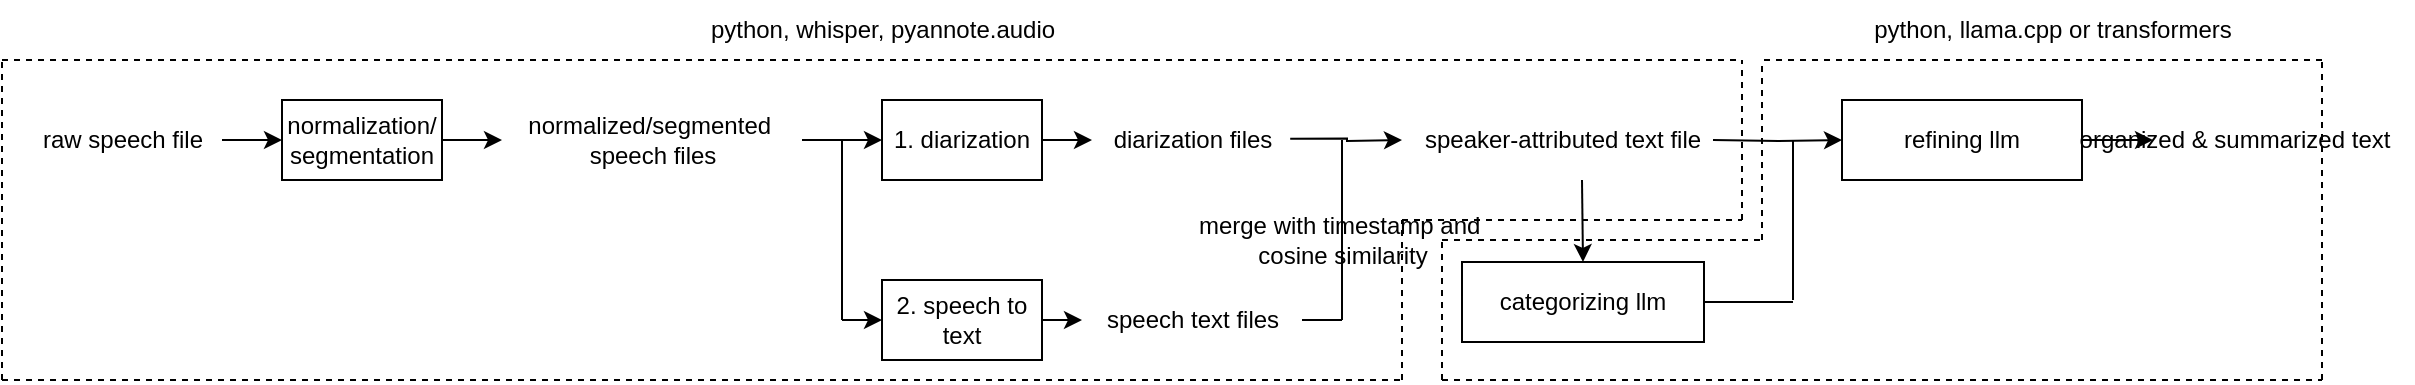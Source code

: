 <mxfile version="28.2.5">
  <diagram name="Page-1" id="2ygqq5YEsVggvZt9C7O7">
    <mxGraphModel dx="1181" dy="658" grid="1" gridSize="10" guides="1" tooltips="1" connect="1" arrows="1" fold="1" page="1" pageScale="1" pageWidth="850" pageHeight="1100" math="0" shadow="0" adaptiveColors="none">
      <root>
        <mxCell id="0" />
        <mxCell id="1" parent="0" />
        <mxCell id="rQRGydB8hujRipLv5s7F-52" value="merge with timestamp and&amp;nbsp;&lt;div&gt;cosine similarity&lt;/div&gt;" style="text;html=1;align=center;verticalAlign=middle;resizable=0;points=[];autosize=1;strokeColor=none;fillColor=none;" vertex="1" parent="1">
          <mxGeometry x="895" y="730" width="170" height="40" as="geometry" />
        </mxCell>
        <mxCell id="rQRGydB8hujRipLv5s7F-81" value="normalization/&lt;div&gt;segmentation&lt;/div&gt;" style="whiteSpace=wrap;html=1;" vertex="1" parent="1">
          <mxGeometry x="450" y="680" width="80" height="40" as="geometry" />
        </mxCell>
        <mxCell id="rQRGydB8hujRipLv5s7F-82" style="edgeStyle=orthogonalEdgeStyle;rounded=0;orthogonalLoop=1;jettySize=auto;html=1;entryX=0;entryY=0.5;entryDx=0;entryDy=0;" edge="1" parent="1" source="rQRGydB8hujRipLv5s7F-83">
          <mxGeometry relative="1" as="geometry">
            <mxPoint x="450" y="700" as="targetPoint" />
          </mxGeometry>
        </mxCell>
        <mxCell id="rQRGydB8hujRipLv5s7F-83" value="raw speech file" style="text;html=1;align=center;verticalAlign=middle;resizable=0;points=[];autosize=1;strokeColor=none;fillColor=none;" vertex="1" parent="1">
          <mxGeometry x="320" y="685" width="100" height="30" as="geometry" />
        </mxCell>
        <mxCell id="rQRGydB8hujRipLv5s7F-84" value="1. diarization" style="rounded=0;whiteSpace=wrap;html=1;" vertex="1" parent="1">
          <mxGeometry x="750" y="680" width="80" height="40" as="geometry" />
        </mxCell>
        <mxCell id="rQRGydB8hujRipLv5s7F-85" style="edgeStyle=orthogonalEdgeStyle;rounded=0;orthogonalLoop=1;jettySize=auto;html=1;entryX=0;entryY=0.5;entryDx=0;entryDy=0;" edge="1" parent="1" source="rQRGydB8hujRipLv5s7F-86" target="rQRGydB8hujRipLv5s7F-84">
          <mxGeometry relative="1" as="geometry" />
        </mxCell>
        <mxCell id="rQRGydB8hujRipLv5s7F-86" value="normalized/segmented&amp;nbsp;&lt;div&gt;speech files&lt;/div&gt;" style="text;html=1;align=center;verticalAlign=middle;resizable=0;points=[];autosize=1;strokeColor=none;fillColor=none;" vertex="1" parent="1">
          <mxGeometry x="560" y="680" width="150" height="40" as="geometry" />
        </mxCell>
        <mxCell id="rQRGydB8hujRipLv5s7F-87" style="edgeStyle=orthogonalEdgeStyle;rounded=0;orthogonalLoop=1;jettySize=auto;html=1;entryX=0;entryY=0.5;entryDx=0;entryDy=0;" edge="1" parent="1" target="rQRGydB8hujRipLv5s7F-92">
          <mxGeometry relative="1" as="geometry">
            <mxPoint x="1165.5" y="700" as="sourcePoint" />
          </mxGeometry>
        </mxCell>
        <mxCell id="rQRGydB8hujRipLv5s7F-88" style="edgeStyle=orthogonalEdgeStyle;rounded=0;orthogonalLoop=1;jettySize=auto;html=1;exitX=0.991;exitY=0.478;exitDx=0;exitDy=0;exitPerimeter=0;" edge="1" parent="1" source="rQRGydB8hujRipLv5s7F-89">
          <mxGeometry relative="1" as="geometry">
            <mxPoint x="1010" y="700" as="targetPoint" />
            <mxPoint x="950" y="699.83" as="sourcePoint" />
          </mxGeometry>
        </mxCell>
        <mxCell id="rQRGydB8hujRipLv5s7F-89" value="diarization files" style="text;html=1;align=center;verticalAlign=middle;resizable=0;points=[];autosize=1;strokeColor=none;fillColor=none;" vertex="1" parent="1">
          <mxGeometry x="855" y="685" width="100" height="30" as="geometry" />
        </mxCell>
        <mxCell id="rQRGydB8hujRipLv5s7F-90" value="categorizing llm" style="rounded=0;whiteSpace=wrap;html=1;" vertex="1" parent="1">
          <mxGeometry x="1040" y="761" width="121" height="40" as="geometry" />
        </mxCell>
        <mxCell id="rQRGydB8hujRipLv5s7F-91" style="edgeStyle=orthogonalEdgeStyle;rounded=0;orthogonalLoop=1;jettySize=auto;html=1;" edge="1" parent="1" source="rQRGydB8hujRipLv5s7F-92">
          <mxGeometry relative="1" as="geometry">
            <mxPoint x="1385.5" y="700" as="targetPoint" />
          </mxGeometry>
        </mxCell>
        <mxCell id="rQRGydB8hujRipLv5s7F-92" value="refining llm" style="rounded=0;whiteSpace=wrap;html=1;" vertex="1" parent="1">
          <mxGeometry x="1230" y="680" width="120" height="40" as="geometry" />
        </mxCell>
        <mxCell id="rQRGydB8hujRipLv5s7F-93" value="" style="endArrow=none;html=1;rounded=0;exitX=1;exitY=0.5;exitDx=0;exitDy=0;" edge="1" parent="1" source="rQRGydB8hujRipLv5s7F-90">
          <mxGeometry width="50" height="50" relative="1" as="geometry">
            <mxPoint x="1281" y="761" as="sourcePoint" />
            <mxPoint x="1205.5" y="781" as="targetPoint" />
          </mxGeometry>
        </mxCell>
        <mxCell id="rQRGydB8hujRipLv5s7F-94" value="" style="endArrow=none;html=1;rounded=0;" edge="1" parent="1">
          <mxGeometry width="50" height="50" relative="1" as="geometry">
            <mxPoint x="1205.5" y="780" as="sourcePoint" />
            <mxPoint x="1205.5" y="700" as="targetPoint" />
          </mxGeometry>
        </mxCell>
        <mxCell id="rQRGydB8hujRipLv5s7F-95" value="&lt;span style=&quot;text-wrap-mode: wrap;&quot;&gt;organized &amp;amp; summarized text&lt;/span&gt;" style="text;html=1;align=center;verticalAlign=middle;resizable=0;points=[];autosize=1;strokeColor=none;fillColor=none;" vertex="1" parent="1">
          <mxGeometry x="1335.5" y="685" width="180" height="30" as="geometry" />
        </mxCell>
        <mxCell id="rQRGydB8hujRipLv5s7F-96" style="edgeStyle=orthogonalEdgeStyle;rounded=0;orthogonalLoop=1;jettySize=auto;html=1;" edge="1" parent="1" source="rQRGydB8hujRipLv5s7F-97">
          <mxGeometry relative="1" as="geometry">
            <mxPoint x="850.0" y="790" as="targetPoint" />
          </mxGeometry>
        </mxCell>
        <mxCell id="rQRGydB8hujRipLv5s7F-97" value="2. speech to text" style="rounded=0;whiteSpace=wrap;html=1;" vertex="1" parent="1">
          <mxGeometry x="750" y="770" width="80" height="40" as="geometry" />
        </mxCell>
        <mxCell id="rQRGydB8hujRipLv5s7F-98" value="speaker-attributed text file" style="text;html=1;align=center;verticalAlign=middle;resizable=0;points=[];autosize=1;strokeColor=none;fillColor=none;" vertex="1" parent="1">
          <mxGeometry x="1010" y="685" width="160" height="30" as="geometry" />
        </mxCell>
        <mxCell id="rQRGydB8hujRipLv5s7F-99" value="" style="endArrow=none;html=1;rounded=0;" edge="1" parent="1">
          <mxGeometry width="50" height="50" relative="1" as="geometry">
            <mxPoint x="730" y="700" as="sourcePoint" />
            <mxPoint x="730" y="790" as="targetPoint" />
          </mxGeometry>
        </mxCell>
        <mxCell id="rQRGydB8hujRipLv5s7F-100" style="edgeStyle=orthogonalEdgeStyle;rounded=0;orthogonalLoop=1;jettySize=auto;html=1;entryX=0;entryY=0.5;entryDx=0;entryDy=0;entryPerimeter=0;" edge="1" parent="1" source="rQRGydB8hujRipLv5s7F-81" target="rQRGydB8hujRipLv5s7F-86">
          <mxGeometry relative="1" as="geometry" />
        </mxCell>
        <mxCell id="rQRGydB8hujRipLv5s7F-101" style="edgeStyle=orthogonalEdgeStyle;rounded=0;orthogonalLoop=1;jettySize=auto;html=1;entryX=0;entryY=0.5;entryDx=0;entryDy=0;entryPerimeter=0;" edge="1" parent="1" source="rQRGydB8hujRipLv5s7F-84" target="rQRGydB8hujRipLv5s7F-89">
          <mxGeometry relative="1" as="geometry" />
        </mxCell>
        <mxCell id="rQRGydB8hujRipLv5s7F-102" value="" style="endArrow=classic;html=1;rounded=0;entryX=0;entryY=0.5;entryDx=0;entryDy=0;" edge="1" parent="1" target="rQRGydB8hujRipLv5s7F-97">
          <mxGeometry width="50" height="50" relative="1" as="geometry">
            <mxPoint x="730" y="790" as="sourcePoint" />
            <mxPoint x="790" y="780" as="targetPoint" />
          </mxGeometry>
        </mxCell>
        <mxCell id="rQRGydB8hujRipLv5s7F-103" value="speech text files" style="text;html=1;align=center;verticalAlign=middle;resizable=0;points=[];autosize=1;strokeColor=none;fillColor=none;" vertex="1" parent="1">
          <mxGeometry x="850" y="775" width="110" height="30" as="geometry" />
        </mxCell>
        <mxCell id="rQRGydB8hujRipLv5s7F-104" value="" style="endArrow=none;html=1;rounded=0;" edge="1" parent="1">
          <mxGeometry width="50" height="50" relative="1" as="geometry">
            <mxPoint x="960" y="790" as="sourcePoint" />
            <mxPoint x="980" y="790" as="targetPoint" />
          </mxGeometry>
        </mxCell>
        <mxCell id="rQRGydB8hujRipLv5s7F-105" value="" style="endArrow=none;html=1;rounded=0;" edge="1" parent="1">
          <mxGeometry width="50" height="50" relative="1" as="geometry">
            <mxPoint x="980" y="790" as="sourcePoint" />
            <mxPoint x="980" y="700" as="targetPoint" />
          </mxGeometry>
        </mxCell>
        <mxCell id="rQRGydB8hujRipLv5s7F-106" value="" style="endArrow=classic;html=1;rounded=0;entryX=0.5;entryY=0;entryDx=0;entryDy=0;" edge="1" parent="1" target="rQRGydB8hujRipLv5s7F-90">
          <mxGeometry width="50" height="50" relative="1" as="geometry">
            <mxPoint x="1100" y="720" as="sourcePoint" />
            <mxPoint x="1130" y="760" as="targetPoint" />
          </mxGeometry>
        </mxCell>
        <mxCell id="rQRGydB8hujRipLv5s7F-107" value="" style="endArrow=none;html=1;rounded=0;dashed=1;" edge="1" parent="1">
          <mxGeometry width="50" height="50" relative="1" as="geometry">
            <mxPoint x="310" y="660" as="sourcePoint" />
            <mxPoint x="1180" y="660" as="targetPoint" />
          </mxGeometry>
        </mxCell>
        <mxCell id="rQRGydB8hujRipLv5s7F-108" value="" style="endArrow=none;html=1;rounded=0;dashed=1;" edge="1" parent="1">
          <mxGeometry width="50" height="50" relative="1" as="geometry">
            <mxPoint x="310" y="820" as="sourcePoint" />
            <mxPoint x="310" y="660" as="targetPoint" />
          </mxGeometry>
        </mxCell>
        <mxCell id="rQRGydB8hujRipLv5s7F-109" value="" style="endArrow=none;html=1;rounded=0;dashed=1;" edge="1" parent="1">
          <mxGeometry width="50" height="50" relative="1" as="geometry">
            <mxPoint x="310" y="820" as="sourcePoint" />
            <mxPoint x="1010" y="820" as="targetPoint" />
          </mxGeometry>
        </mxCell>
        <mxCell id="rQRGydB8hujRipLv5s7F-110" value="" style="endArrow=none;html=1;rounded=0;dashed=1;" edge="1" parent="1">
          <mxGeometry width="50" height="50" relative="1" as="geometry">
            <mxPoint x="1180" y="740" as="sourcePoint" />
            <mxPoint x="1180" y="660" as="targetPoint" />
          </mxGeometry>
        </mxCell>
        <mxCell id="rQRGydB8hujRipLv5s7F-111" value="" style="endArrow=none;html=1;rounded=0;dashed=1;" edge="1" parent="1">
          <mxGeometry width="50" height="50" relative="1" as="geometry">
            <mxPoint x="1010" y="740" as="sourcePoint" />
            <mxPoint x="1180" y="740" as="targetPoint" />
          </mxGeometry>
        </mxCell>
        <mxCell id="rQRGydB8hujRipLv5s7F-112" value="" style="endArrow=none;html=1;rounded=0;dashed=1;" edge="1" parent="1">
          <mxGeometry width="50" height="50" relative="1" as="geometry">
            <mxPoint x="1010" y="820" as="sourcePoint" />
            <mxPoint x="1010" y="740" as="targetPoint" />
          </mxGeometry>
        </mxCell>
        <mxCell id="rQRGydB8hujRipLv5s7F-113" value="python, whisper, pyannote.audio" style="text;html=1;align=center;verticalAlign=middle;resizable=0;points=[];autosize=1;strokeColor=none;fillColor=none;" vertex="1" parent="1">
          <mxGeometry x="650" y="630" width="200" height="30" as="geometry" />
        </mxCell>
        <mxCell id="rQRGydB8hujRipLv5s7F-114" value="" style="endArrow=none;dashed=1;html=1;rounded=0;" edge="1" parent="1">
          <mxGeometry width="50" height="50" relative="1" as="geometry">
            <mxPoint x="1190" y="750" as="sourcePoint" />
            <mxPoint x="1190" y="660" as="targetPoint" />
          </mxGeometry>
        </mxCell>
        <mxCell id="rQRGydB8hujRipLv5s7F-115" value="" style="endArrow=none;dashed=1;html=1;rounded=0;" edge="1" parent="1">
          <mxGeometry width="50" height="50" relative="1" as="geometry">
            <mxPoint x="1030" y="750" as="sourcePoint" />
            <mxPoint x="1190" y="750" as="targetPoint" />
          </mxGeometry>
        </mxCell>
        <mxCell id="rQRGydB8hujRipLv5s7F-116" value="" style="endArrow=none;dashed=1;html=1;rounded=0;" edge="1" parent="1">
          <mxGeometry width="50" height="50" relative="1" as="geometry">
            <mxPoint x="1470" y="660" as="sourcePoint" />
            <mxPoint x="1190" y="660" as="targetPoint" />
          </mxGeometry>
        </mxCell>
        <mxCell id="rQRGydB8hujRipLv5s7F-117" value="" style="endArrow=none;dashed=1;html=1;rounded=0;" edge="1" parent="1">
          <mxGeometry width="50" height="50" relative="1" as="geometry">
            <mxPoint x="1470" y="820" as="sourcePoint" />
            <mxPoint x="1470" y="660" as="targetPoint" />
          </mxGeometry>
        </mxCell>
        <mxCell id="rQRGydB8hujRipLv5s7F-118" value="" style="endArrow=none;dashed=1;html=1;rounded=0;" edge="1" parent="1">
          <mxGeometry width="50" height="50" relative="1" as="geometry">
            <mxPoint x="1030" y="820" as="sourcePoint" />
            <mxPoint x="1470" y="820" as="targetPoint" />
          </mxGeometry>
        </mxCell>
        <mxCell id="rQRGydB8hujRipLv5s7F-119" value="" style="endArrow=none;dashed=1;html=1;rounded=0;" edge="1" parent="1">
          <mxGeometry width="50" height="50" relative="1" as="geometry">
            <mxPoint x="1030" y="820" as="sourcePoint" />
            <mxPoint x="1030" y="750" as="targetPoint" />
          </mxGeometry>
        </mxCell>
        <mxCell id="rQRGydB8hujRipLv5s7F-120" value="python, llama.cpp or transformers" style="text;html=1;align=center;verticalAlign=middle;resizable=0;points=[];autosize=1;strokeColor=none;fillColor=none;" vertex="1" parent="1">
          <mxGeometry x="1235" y="630" width="200" height="30" as="geometry" />
        </mxCell>
      </root>
    </mxGraphModel>
  </diagram>
</mxfile>
